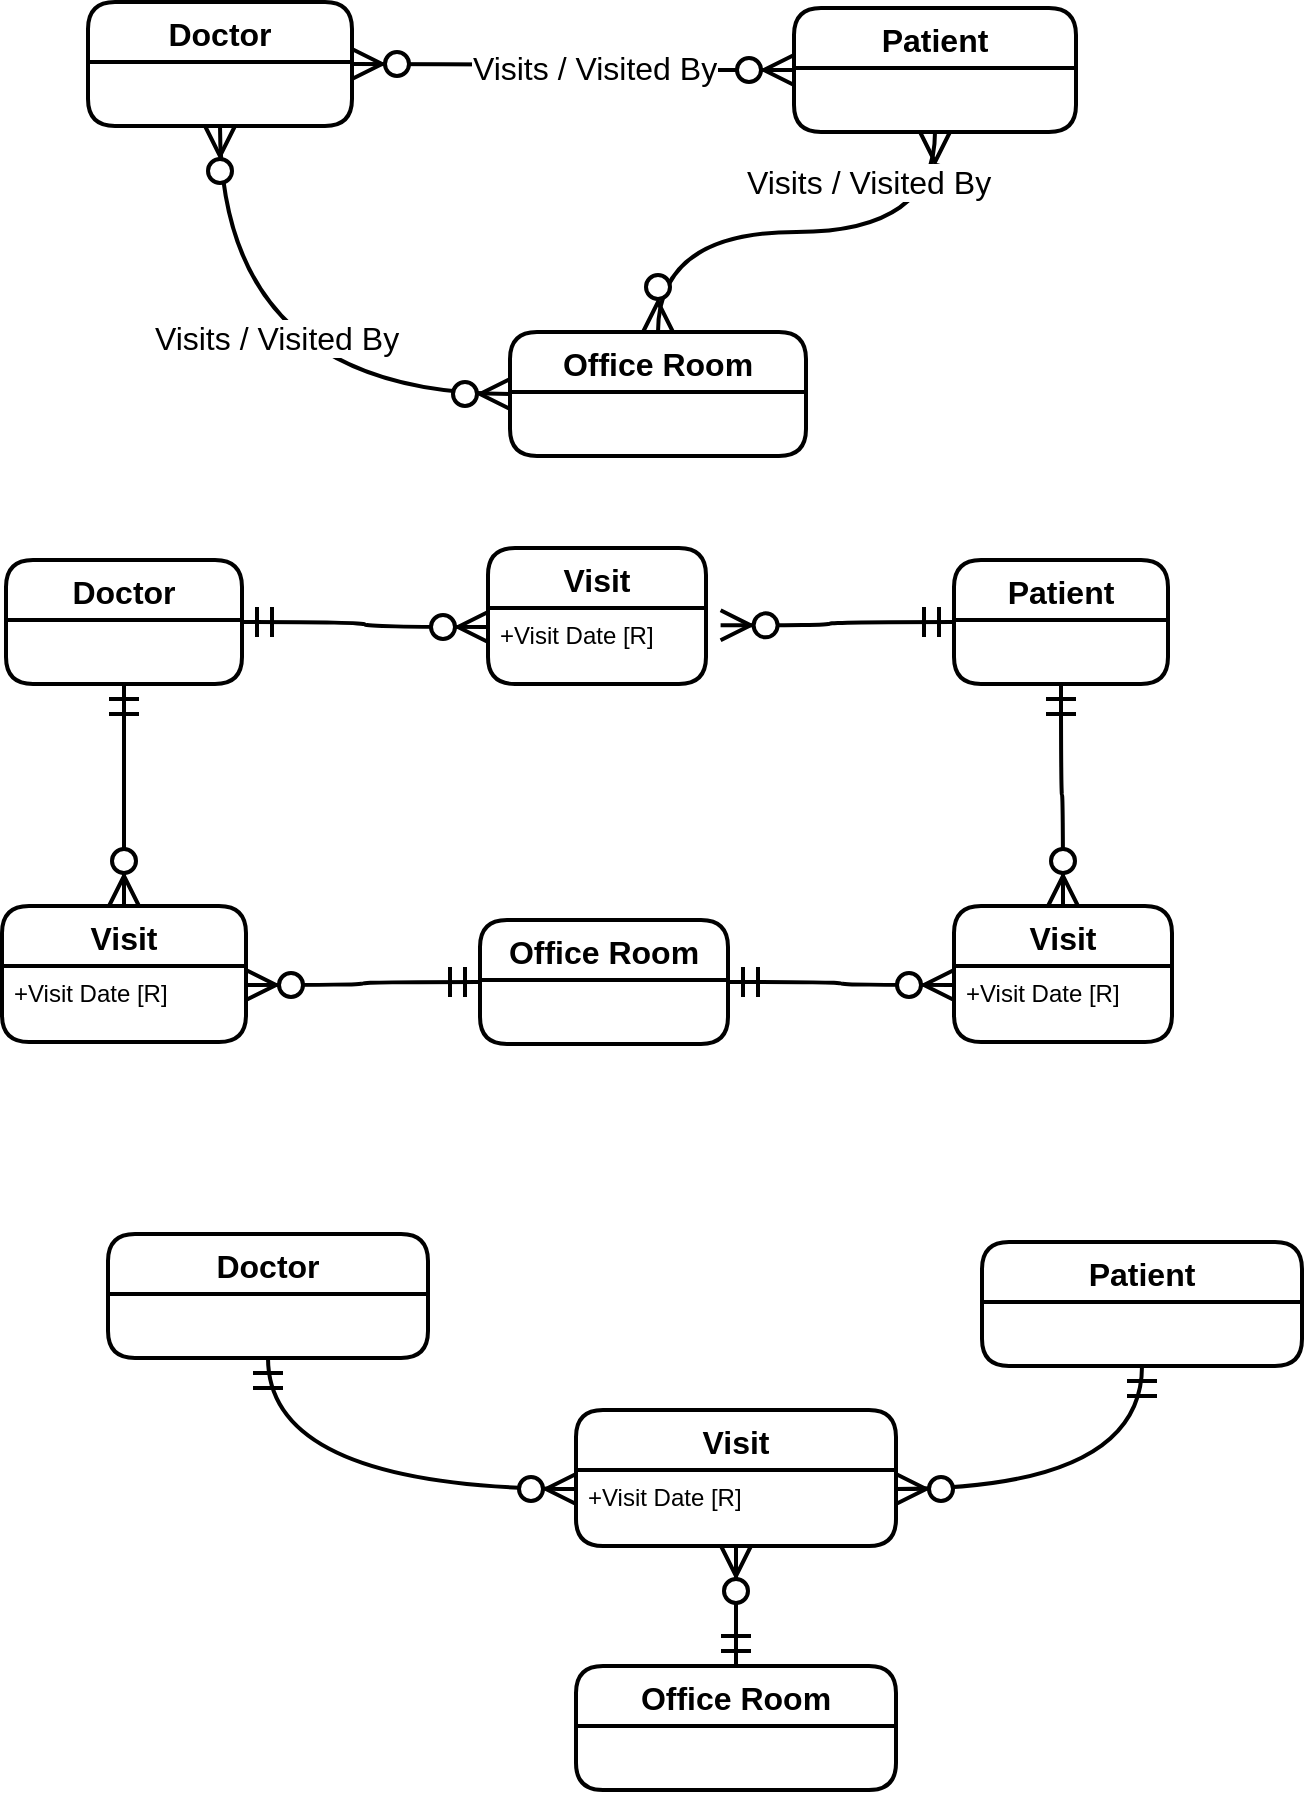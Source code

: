 <mxfile version="13.7.3" type="device" pages="2"><diagram id="PvwpYiuwMlh8wbyk0DyU" name="Page-1"><mxGraphModel dx="1185" dy="685" grid="0" gridSize="10" guides="1" tooltips="1" connect="1" arrows="1" fold="1" page="1" pageScale="1" pageWidth="850" pageHeight="1100" math="0" shadow="0"><root><mxCell id="0"/><mxCell id="1" parent="0"/><mxCell id="ANh4jkmGuOyWrMpr7eZ5-69" style="edgeStyle=orthogonalEdgeStyle;curved=1;rounded=0;orthogonalLoop=1;jettySize=auto;html=1;exitX=0.5;exitY=1;exitDx=0;exitDy=0;entryX=0;entryY=0.25;entryDx=0;entryDy=0;startArrow=ERmandOne;startFill=0;startSize=12;endArrow=ERzeroToMany;endFill=1;endSize=12;strokeWidth=2;fontSize=16;" edge="1" parent="1" source="ANh4jkmGuOyWrMpr7eZ5-65" target="ANh4jkmGuOyWrMpr7eZ5-97"><mxGeometry relative="1" as="geometry"><mxPoint x="339" y="954.5" as="targetPoint"/></mxGeometry></mxCell><mxCell id="ANh4jkmGuOyWrMpr7eZ5-70" style="edgeStyle=orthogonalEdgeStyle;curved=1;rounded=0;orthogonalLoop=1;jettySize=auto;html=1;entryX=1;entryY=0.25;entryDx=0;entryDy=0;startArrow=ERmandOne;startFill=0;startSize=12;endArrow=ERzeroToMany;endFill=1;endSize=12;strokeWidth=2;fontSize=16;exitX=0.5;exitY=1;exitDx=0;exitDy=0;" edge="1" parent="1" source="ANh4jkmGuOyWrMpr7eZ5-67" target="ANh4jkmGuOyWrMpr7eZ5-97"><mxGeometry relative="1" as="geometry"><mxPoint x="499" y="939" as="targetPoint"/></mxGeometry></mxCell><mxCell id="ANh4jkmGuOyWrMpr7eZ5-73" style="edgeStyle=orthogonalEdgeStyle;curved=1;rounded=0;orthogonalLoop=1;jettySize=auto;html=1;entryX=0.5;entryY=1;entryDx=0;entryDy=0;startArrow=ERmandOne;startFill=0;startSize=12;endArrow=ERzeroToMany;endFill=1;endSize=12;strokeWidth=2;fontSize=16;" edge="1" parent="1" source="ANh4jkmGuOyWrMpr7eZ5-50" target="ANh4jkmGuOyWrMpr7eZ5-97"><mxGeometry relative="1" as="geometry"><mxPoint x="419" y="970" as="targetPoint"/></mxGeometry></mxCell><mxCell id="ANh4jkmGuOyWrMpr7eZ5-83" style="edgeStyle=orthogonalEdgeStyle;curved=1;rounded=0;orthogonalLoop=1;jettySize=auto;html=1;entryX=0;entryY=0.5;entryDx=0;entryDy=0;startArrow=ERzeroToMany;startFill=1;startSize=12;endArrow=ERzeroToMany;endFill=1;endSize=12;strokeWidth=2;fontSize=16;" edge="1" parent="1" source="ANh4jkmGuOyWrMpr7eZ5-75" target="ANh4jkmGuOyWrMpr7eZ5-76"><mxGeometry relative="1" as="geometry"/></mxCell><mxCell id="ANh4jkmGuOyWrMpr7eZ5-84" value="Visits / Visited By" style="edgeLabel;html=1;align=center;verticalAlign=middle;resizable=0;points=[];fontSize=16;" vertex="1" connectable="0" parent="ANh4jkmGuOyWrMpr7eZ5-83"><mxGeometry y="10" relative="1" as="geometry"><mxPoint as="offset"/></mxGeometry></mxCell><mxCell id="ANh4jkmGuOyWrMpr7eZ5-79" style="edgeStyle=orthogonalEdgeStyle;curved=1;rounded=0;orthogonalLoop=1;jettySize=auto;html=1;entryX=0.5;entryY=1;entryDx=0;entryDy=0;startArrow=ERzeroToMany;startFill=1;startSize=12;endArrow=ERzeroToMany;endFill=1;endSize=12;strokeWidth=2;fontSize=16;" edge="1" parent="1" source="ANh4jkmGuOyWrMpr7eZ5-77" target="ANh4jkmGuOyWrMpr7eZ5-75"><mxGeometry relative="1" as="geometry"/></mxCell><mxCell id="ANh4jkmGuOyWrMpr7eZ5-80" value="Visits / Visited By" style="edgeLabel;html=1;align=center;verticalAlign=middle;resizable=0;points=[];fontSize=16;" vertex="1" connectable="0" parent="ANh4jkmGuOyWrMpr7eZ5-79"><mxGeometry x="-0.159" y="-28" relative="1" as="geometry"><mxPoint as="offset"/></mxGeometry></mxCell><mxCell id="ANh4jkmGuOyWrMpr7eZ5-81" style="edgeStyle=orthogonalEdgeStyle;curved=1;rounded=0;orthogonalLoop=1;jettySize=auto;html=1;startArrow=ERzeroToMany;startFill=1;startSize=12;endArrow=ERzeroToMany;endFill=1;endSize=12;strokeWidth=2;fontSize=16;entryX=0.5;entryY=1;entryDx=0;entryDy=0;" edge="1" parent="1" source="ANh4jkmGuOyWrMpr7eZ5-77" target="ANh4jkmGuOyWrMpr7eZ5-76"><mxGeometry relative="1" as="geometry"><mxPoint x="619" y="252" as="targetPoint"/></mxGeometry></mxCell><mxCell id="ANh4jkmGuOyWrMpr7eZ5-82" value="Visits / Visited By" style="edgeLabel;html=1;align=center;verticalAlign=middle;resizable=0;points=[];fontSize=16;" vertex="1" connectable="0" parent="ANh4jkmGuOyWrMpr7eZ5-81"><mxGeometry x="0.294" y="25" relative="1" as="geometry"><mxPoint as="offset"/></mxGeometry></mxCell><mxCell id="ANh4jkmGuOyWrMpr7eZ5-77" value="Office Room" style="swimlane;childLayout=stackLayout;horizontal=1;startSize=30;horizontalStack=0;rounded=1;fontSize=16;fontStyle=1;strokeWidth=2;resizeParent=0;resizeLast=1;shadow=0;dashed=0;align=center;" vertex="1" parent="1"><mxGeometry x="312" y="352" width="148" height="62" as="geometry"/></mxCell><mxCell id="ANh4jkmGuOyWrMpr7eZ5-75" value="Doctor" style="swimlane;childLayout=stackLayout;horizontal=1;startSize=30;horizontalStack=0;rounded=1;fontSize=16;fontStyle=1;strokeWidth=2;resizeParent=0;resizeLast=1;shadow=0;dashed=0;align=center;" vertex="1" parent="1"><mxGeometry x="101" y="187" width="132" height="62" as="geometry"/></mxCell><mxCell id="ANh4jkmGuOyWrMpr7eZ5-67" value="Patient" style="swimlane;childLayout=stackLayout;horizontal=1;startSize=30;horizontalStack=0;rounded=1;fontSize=16;fontStyle=1;strokeWidth=2;resizeParent=0;resizeLast=1;shadow=0;dashed=0;align=center;" vertex="1" parent="1"><mxGeometry x="548" y="807" width="160" height="62" as="geometry"/></mxCell><mxCell id="ANh4jkmGuOyWrMpr7eZ5-65" value="Doctor" style="swimlane;childLayout=stackLayout;horizontal=1;startSize=30;horizontalStack=0;rounded=1;fontSize=16;fontStyle=1;strokeWidth=2;resizeParent=0;resizeLast=1;shadow=0;dashed=0;align=center;" vertex="1" parent="1"><mxGeometry x="111" y="803" width="160" height="62" as="geometry"/></mxCell><mxCell id="ANh4jkmGuOyWrMpr7eZ5-98" style="edgeStyle=orthogonalEdgeStyle;curved=1;rounded=0;orthogonalLoop=1;jettySize=auto;html=1;entryX=0.5;entryY=0;entryDx=0;entryDy=0;startArrow=ERmandOne;startFill=0;startSize=12;endArrow=ERzeroToMany;endFill=1;endSize=12;strokeWidth=2;fontSize=16;" edge="1" parent="1" source="ANh4jkmGuOyWrMpr7eZ5-85" target="ANh4jkmGuOyWrMpr7eZ5-88"><mxGeometry relative="1" as="geometry"/></mxCell><mxCell id="ANh4jkmGuOyWrMpr7eZ5-105" style="edgeStyle=orthogonalEdgeStyle;curved=1;rounded=0;orthogonalLoop=1;jettySize=auto;html=1;entryX=0;entryY=0.25;entryDx=0;entryDy=0;startArrow=ERmandOne;startFill=0;startSize=12;endArrow=ERzeroToMany;endFill=1;endSize=12;strokeWidth=2;fontSize=16;" edge="1" parent="1" source="ANh4jkmGuOyWrMpr7eZ5-85" target="ANh4jkmGuOyWrMpr7eZ5-95"><mxGeometry relative="1" as="geometry"/></mxCell><mxCell id="ANh4jkmGuOyWrMpr7eZ5-101" style="edgeStyle=orthogonalEdgeStyle;curved=1;rounded=0;orthogonalLoop=1;jettySize=auto;html=1;entryX=1;entryY=0.25;entryDx=0;entryDy=0;startArrow=ERmandOne;startFill=0;startSize=12;endArrow=ERzeroToMany;endFill=1;endSize=12;strokeWidth=2;fontSize=16;" edge="1" parent="1" source="ANh4jkmGuOyWrMpr7eZ5-87" target="ANh4jkmGuOyWrMpr7eZ5-89"><mxGeometry relative="1" as="geometry"/></mxCell><mxCell id="ANh4jkmGuOyWrMpr7eZ5-102" style="edgeStyle=orthogonalEdgeStyle;curved=1;rounded=0;orthogonalLoop=1;jettySize=auto;html=1;entryX=0;entryY=0.25;entryDx=0;entryDy=0;startArrow=ERmandOne;startFill=0;startSize=12;endArrow=ERzeroToMany;endFill=1;endSize=12;strokeWidth=2;fontSize=16;" edge="1" parent="1" source="ANh4jkmGuOyWrMpr7eZ5-87" target="ANh4jkmGuOyWrMpr7eZ5-91"><mxGeometry relative="1" as="geometry"/></mxCell><mxCell id="ANh4jkmGuOyWrMpr7eZ5-103" style="edgeStyle=orthogonalEdgeStyle;curved=1;rounded=0;orthogonalLoop=1;jettySize=auto;html=1;startArrow=ERmandOne;startFill=0;startSize=12;endArrow=ERzeroToMany;endFill=1;endSize=12;strokeWidth=2;fontSize=16;" edge="1" parent="1" source="ANh4jkmGuOyWrMpr7eZ5-86" target="ANh4jkmGuOyWrMpr7eZ5-90"><mxGeometry relative="1" as="geometry"/></mxCell><mxCell id="ANh4jkmGuOyWrMpr7eZ5-104" style="edgeStyle=orthogonalEdgeStyle;curved=1;rounded=0;orthogonalLoop=1;jettySize=auto;html=1;startArrow=ERmandOne;startFill=0;startSize=12;endArrow=ERzeroToMany;endFill=1;endSize=12;strokeWidth=2;fontSize=16;entryX=1.067;entryY=0.228;entryDx=0;entryDy=0;entryPerimeter=0;" edge="1" parent="1" source="ANh4jkmGuOyWrMpr7eZ5-86" target="ANh4jkmGuOyWrMpr7eZ5-95"><mxGeometry relative="1" as="geometry"><mxPoint x="411.667" y="497.5" as="targetPoint"/></mxGeometry></mxCell><mxCell id="ANh4jkmGuOyWrMpr7eZ5-86" value="Patient" style="swimlane;childLayout=stackLayout;horizontal=1;startSize=30;horizontalStack=0;rounded=1;fontSize=16;fontStyle=1;strokeWidth=2;resizeParent=0;resizeLast=1;shadow=0;dashed=0;align=center;" vertex="1" parent="1"><mxGeometry x="534" y="466" width="107" height="62" as="geometry"/></mxCell><mxCell id="ANh4jkmGuOyWrMpr7eZ5-85" value="Doctor" style="swimlane;childLayout=stackLayout;horizontal=1;startSize=30;horizontalStack=0;rounded=1;fontSize=16;fontStyle=1;strokeWidth=2;resizeParent=0;resizeLast=1;shadow=0;dashed=0;align=center;" vertex="1" parent="1"><mxGeometry x="60" y="466" width="118" height="62" as="geometry"/></mxCell><mxCell id="ANh4jkmGuOyWrMpr7eZ5-88" value="Visit" style="swimlane;childLayout=stackLayout;horizontal=1;startSize=30;horizontalStack=0;rounded=1;fontSize=16;fontStyle=1;strokeWidth=2;resizeParent=0;resizeLast=1;shadow=0;dashed=0;align=center;" vertex="1" parent="1"><mxGeometry x="58" y="639" width="122" height="68" as="geometry"/></mxCell><mxCell id="ANh4jkmGuOyWrMpr7eZ5-89" value="+Visit Date [R]" style="align=left;strokeColor=none;fillColor=none;spacingLeft=4;fontSize=12;verticalAlign=top;resizable=0;rotatable=0;part=1;" vertex="1" parent="ANh4jkmGuOyWrMpr7eZ5-88"><mxGeometry y="30" width="122" height="38" as="geometry"/></mxCell><mxCell id="ANh4jkmGuOyWrMpr7eZ5-87" value="Office Room" style="swimlane;childLayout=stackLayout;horizontal=1;startSize=30;horizontalStack=0;rounded=1;fontSize=16;fontStyle=1;strokeWidth=2;resizeParent=0;resizeLast=1;shadow=0;dashed=0;align=center;" vertex="1" parent="1"><mxGeometry x="297" y="646" width="124" height="62" as="geometry"/></mxCell><mxCell id="ANh4jkmGuOyWrMpr7eZ5-90" value="Visit" style="swimlane;childLayout=stackLayout;horizontal=1;startSize=30;horizontalStack=0;rounded=1;fontSize=16;fontStyle=1;strokeWidth=2;resizeParent=0;resizeLast=1;shadow=0;dashed=0;align=center;" vertex="1" parent="1"><mxGeometry x="534" y="639" width="109" height="68" as="geometry"/></mxCell><mxCell id="ANh4jkmGuOyWrMpr7eZ5-91" value="+Visit Date [R]" style="align=left;strokeColor=none;fillColor=none;spacingLeft=4;fontSize=12;verticalAlign=top;resizable=0;rotatable=0;part=1;" vertex="1" parent="ANh4jkmGuOyWrMpr7eZ5-90"><mxGeometry y="30" width="109" height="38" as="geometry"/></mxCell><mxCell id="ANh4jkmGuOyWrMpr7eZ5-94" value="Visit" style="swimlane;childLayout=stackLayout;horizontal=1;startSize=30;horizontalStack=0;rounded=1;fontSize=16;fontStyle=1;strokeWidth=2;resizeParent=0;resizeLast=1;shadow=0;dashed=0;align=center;" vertex="1" parent="1"><mxGeometry x="301" y="460" width="109" height="68" as="geometry"/></mxCell><mxCell id="ANh4jkmGuOyWrMpr7eZ5-95" value="+Visit Date [R]" style="align=left;strokeColor=none;fillColor=none;spacingLeft=4;fontSize=12;verticalAlign=top;resizable=0;rotatable=0;part=1;" vertex="1" parent="ANh4jkmGuOyWrMpr7eZ5-94"><mxGeometry y="30" width="109" height="38" as="geometry"/></mxCell><mxCell id="ANh4jkmGuOyWrMpr7eZ5-76" value="Patient" style="swimlane;childLayout=stackLayout;horizontal=1;startSize=30;horizontalStack=0;rounded=1;fontSize=16;fontStyle=1;strokeWidth=2;resizeParent=0;resizeLast=1;shadow=0;dashed=0;align=center;" vertex="1" parent="1"><mxGeometry x="454" y="190" width="141" height="62" as="geometry"/></mxCell><mxCell id="ANh4jkmGuOyWrMpr7eZ5-96" value="Visit" style="swimlane;childLayout=stackLayout;horizontal=1;startSize=30;horizontalStack=0;rounded=1;fontSize=16;fontStyle=1;strokeWidth=2;resizeParent=0;resizeLast=1;shadow=0;dashed=0;align=center;" vertex="1" parent="1"><mxGeometry x="345" y="891" width="160" height="68" as="geometry"/></mxCell><mxCell id="ANh4jkmGuOyWrMpr7eZ5-97" value="+Visit Date [R]" style="align=left;strokeColor=none;fillColor=none;spacingLeft=4;fontSize=12;verticalAlign=top;resizable=0;rotatable=0;part=1;" vertex="1" parent="ANh4jkmGuOyWrMpr7eZ5-96"><mxGeometry y="30" width="160" height="38" as="geometry"/></mxCell><mxCell id="ANh4jkmGuOyWrMpr7eZ5-50" value="Office Room" style="swimlane;childLayout=stackLayout;horizontal=1;startSize=30;horizontalStack=0;rounded=1;fontSize=16;fontStyle=1;strokeWidth=2;resizeParent=0;resizeLast=1;shadow=0;dashed=0;align=center;" vertex="1" parent="1"><mxGeometry x="345" y="1019" width="160" height="62" as="geometry"/></mxCell></root></mxGraphModel></diagram><diagram id="E6y1uMbSn6v4Nxpfwz7j" name="Page-2"><mxGraphModel dx="1422" dy="822" grid="0" gridSize="10" guides="1" tooltips="1" connect="1" arrows="1" fold="1" page="1" pageScale="1" pageWidth="850" pageHeight="1100" math="0" shadow="0"><root><mxCell id="_T5nbbVLqwV0DVfMUHWw-0"/><mxCell id="_T5nbbVLqwV0DVfMUHWw-1" parent="_T5nbbVLqwV0DVfMUHWw-0"/><mxCell id="_T5nbbVLqwV0DVfMUHWw-2" value="" style="edgeStyle=entityRelationEdgeStyle;fontSize=12;html=1;endArrow=ERzeroToMany;endFill=1;strokeWidth=2;endSize=12;startSize=12;startArrow=ERoneToMany;startFill=0;" edge="1" parent="_T5nbbVLqwV0DVfMUHWw-1"><mxGeometry width="100" height="100" relative="1" as="geometry"><mxPoint x="210" y="220" as="sourcePoint"/><mxPoint x="360" y="220" as="targetPoint"/></mxGeometry></mxCell><mxCell id="_T5nbbVLqwV0DVfMUHWw-18" value="Entity" style="edgeLabel;html=1;align=center;verticalAlign=middle;resizable=0;points=[];fontSize=16;" vertex="1" connectable="0" parent="_T5nbbVLqwV0DVfMUHWw-2"><mxGeometry x="-0.12" y="1" relative="1" as="geometry"><mxPoint as="offset"/></mxGeometry></mxCell><mxCell id="_T5nbbVLqwV0DVfMUHWw-6" style="edgeStyle=orthogonalEdgeStyle;curved=1;rounded=0;orthogonalLoop=1;jettySize=auto;html=1;startArrow=ERzeroToMany;startFill=1;startSize=12;endArrow=ERmandOne;endFill=0;endSize=12;strokeWidth=2;fontSize=16;" edge="1" parent="_T5nbbVLqwV0DVfMUHWw-1" source="_T5nbbVLqwV0DVfMUHWw-3"><mxGeometry relative="1" as="geometry"><mxPoint x="237" y="330" as="targetPoint"/></mxGeometry></mxCell><mxCell id="_T5nbbVLqwV0DVfMUHWw-7" style="edgeStyle=orthogonalEdgeStyle;curved=1;rounded=0;orthogonalLoop=1;jettySize=auto;html=1;startArrow=ERoneToMany;startFill=0;startSize=12;endArrow=ERmandOne;endFill=0;endSize=12;strokeWidth=2;fontSize=16;" edge="1" parent="_T5nbbVLqwV0DVfMUHWw-1" source="_T5nbbVLqwV0DVfMUHWw-3"><mxGeometry relative="1" as="geometry"><mxPoint x="505" y="330" as="targetPoint"/></mxGeometry></mxCell><mxCell id="_T5nbbVLqwV0DVfMUHWw-8" style="edgeStyle=orthogonalEdgeStyle;curved=1;rounded=0;orthogonalLoop=1;jettySize=auto;html=1;startArrow=ERoneToMany;startFill=0;startSize=12;endArrow=ERmandOne;endFill=0;endSize=12;strokeWidth=2;fontSize=16;" edge="1" parent="_T5nbbVLqwV0DVfMUHWw-1" source="_T5nbbVLqwV0DVfMUHWw-10"><mxGeometry relative="1" as="geometry"><mxPoint x="234" y="396" as="targetPoint"/></mxGeometry></mxCell><mxCell id="_T5nbbVLqwV0DVfMUHWw-9" style="edgeStyle=orthogonalEdgeStyle;curved=1;rounded=0;orthogonalLoop=1;jettySize=auto;html=1;startArrow=ERoneToMany;startFill=0;startSize=12;endArrow=ERmandOne;endFill=0;endSize=12;strokeWidth=2;fontSize=16;" edge="1" parent="_T5nbbVLqwV0DVfMUHWw-1" source="_T5nbbVLqwV0DVfMUHWw-10"><mxGeometry relative="1" as="geometry"><mxPoint x="502" y="396" as="targetPoint"/></mxGeometry></mxCell><mxCell id="_T5nbbVLqwV0DVfMUHWw-11" style="edgeStyle=orthogonalEdgeStyle;curved=1;rounded=0;orthogonalLoop=1;jettySize=auto;html=1;startArrow=ERoneToMany;startFill=0;startSize=12;endArrow=ERmandOne;endFill=0;endSize=12;strokeWidth=2;fontSize=16;" edge="1" parent="_T5nbbVLqwV0DVfMUHWw-1" source="_T5nbbVLqwV0DVfMUHWw-13"><mxGeometry relative="1" as="geometry"><mxPoint x="231" y="462" as="targetPoint"/></mxGeometry></mxCell><mxCell id="_T5nbbVLqwV0DVfMUHWw-12" style="edgeStyle=orthogonalEdgeStyle;curved=1;rounded=0;orthogonalLoop=1;jettySize=auto;html=1;startArrow=ERzeroToMany;startFill=1;startSize=12;endArrow=ERmandOne;endFill=0;endSize=12;strokeWidth=2;fontSize=16;" edge="1" parent="_T5nbbVLqwV0DVfMUHWw-1" source="_T5nbbVLqwV0DVfMUHWw-13"><mxGeometry relative="1" as="geometry"><mxPoint x="499" y="462" as="targetPoint"/></mxGeometry></mxCell><mxCell id="_T5nbbVLqwV0DVfMUHWw-13" value="Entity" style="swimlane;childLayout=stackLayout;horizontal=1;startSize=30;horizontalStack=0;rounded=1;fontSize=14;fontStyle=1;strokeWidth=2;resizeParent=0;resizeLast=1;shadow=0;dashed=0;align=center;" vertex="1" parent="_T5nbbVLqwV0DVfMUHWw-1"><mxGeometry x="330" y="437" width="76" height="50" as="geometry"/></mxCell><mxCell id="_T5nbbVLqwV0DVfMUHWw-14" style="edgeStyle=orthogonalEdgeStyle;curved=1;rounded=0;orthogonalLoop=1;jettySize=auto;html=1;startArrow=ERzeroToMany;startFill=1;startSize=12;endArrow=ERmandOne;endFill=0;endSize=12;strokeWidth=2;fontSize=16;" edge="1" parent="_T5nbbVLqwV0DVfMUHWw-1" source="_T5nbbVLqwV0DVfMUHWw-16"><mxGeometry relative="1" as="geometry"><mxPoint x="234" y="522" as="targetPoint"/></mxGeometry></mxCell><mxCell id="_T5nbbVLqwV0DVfMUHWw-15" style="edgeStyle=orthogonalEdgeStyle;curved=1;rounded=0;orthogonalLoop=1;jettySize=auto;html=1;startArrow=ERzeroToMany;startFill=1;startSize=12;endArrow=ERmandOne;endFill=0;endSize=12;strokeWidth=2;fontSize=16;" edge="1" parent="_T5nbbVLqwV0DVfMUHWw-1" source="_T5nbbVLqwV0DVfMUHWw-16"><mxGeometry relative="1" as="geometry"><mxPoint x="502" y="522" as="targetPoint"/></mxGeometry></mxCell><mxCell id="_T5nbbVLqwV0DVfMUHWw-16" value="Entity" style="swimlane;childLayout=stackLayout;horizontal=1;startSize=30;horizontalStack=0;rounded=1;fontSize=14;fontStyle=1;strokeWidth=2;resizeParent=0;resizeLast=1;shadow=0;dashed=0;align=center;" vertex="1" parent="_T5nbbVLqwV0DVfMUHWw-1"><mxGeometry x="333" y="497" width="76" height="50" as="geometry"/></mxCell><mxCell id="_T5nbbVLqwV0DVfMUHWw-10" value="Entity" style="swimlane;childLayout=stackLayout;horizontal=1;startSize=30;horizontalStack=0;rounded=1;fontSize=14;fontStyle=1;strokeWidth=2;resizeParent=0;resizeLast=1;shadow=0;dashed=0;align=center;" vertex="1" parent="_T5nbbVLqwV0DVfMUHWw-1"><mxGeometry x="333" y="371" width="76" height="50" as="geometry"/></mxCell><mxCell id="_T5nbbVLqwV0DVfMUHWw-3" value="Entity" style="swimlane;childLayout=stackLayout;horizontal=1;startSize=30;horizontalStack=0;rounded=1;fontSize=14;fontStyle=1;strokeWidth=2;resizeParent=0;resizeLast=1;shadow=0;dashed=0;align=center;" vertex="1" parent="_T5nbbVLqwV0DVfMUHWw-1"><mxGeometry x="336" y="305" width="76" height="50" as="geometry"/></mxCell></root></mxGraphModel></diagram></mxfile>
